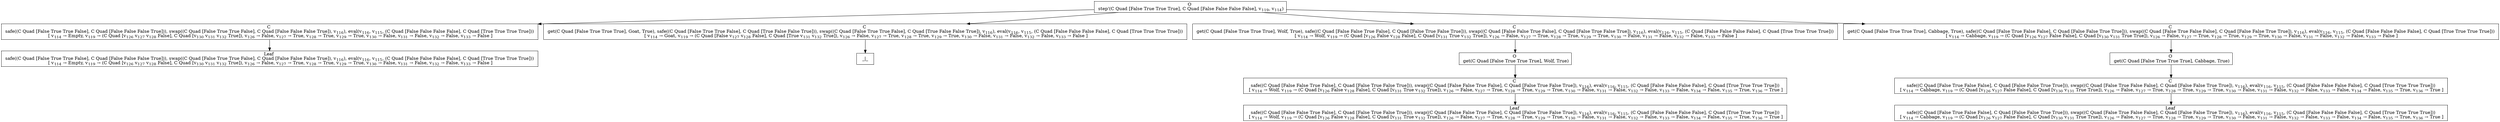 digraph {
    graph [rankdir=TB
          ,bgcolor=transparent];
    node [shape=box
         ,fillcolor=white
         ,style=filled];
    0 [label=<O <BR/> step'(C Quad [False True True True], C Quad [False False False False], v<SUB>119</SUB>, v<SUB>114</SUB>)>];
    1 [label=<C <BR/> safe((C Quad [False True True False], C Quad [False False False True])), swap((C Quad [False True True False], C Quad [False False False True]), v<SUB>116</SUB>), eval(v<SUB>116</SUB>, v<SUB>115</SUB>, (C Quad [False False False False], C Quad [True True True True])) <BR/>  [ v<SUB>114</SUB> &rarr; Empty, v<SUB>119</SUB> &rarr; (C Quad [v<SUB>126</SUB> v<SUB>127</SUB> v<SUB>128</SUB> False], C Quad [v<SUB>130</SUB> v<SUB>131</SUB> v<SUB>132</SUB> True]), v<SUB>126</SUB> &rarr; False, v<SUB>127</SUB> &rarr; True, v<SUB>128</SUB> &rarr; True, v<SUB>129</SUB> &rarr; True, v<SUB>130</SUB> &rarr; False, v<SUB>131</SUB> &rarr; False, v<SUB>132</SUB> &rarr; False, v<SUB>133</SUB> &rarr; False ] >];
    2 [label=<C <BR/> get(C Quad [False True True True], Goat, True), safe((C Quad [False True True False], C Quad [True False False True])), swap((C Quad [False True True False], C Quad [True False False True]), v<SUB>116</SUB>), eval(v<SUB>116</SUB>, v<SUB>115</SUB>, (C Quad [False False False False], C Quad [True True True True])) <BR/>  [ v<SUB>114</SUB> &rarr; Goat, v<SUB>119</SUB> &rarr; (C Quad [False v<SUB>127</SUB> v<SUB>128</SUB> False], C Quad [True v<SUB>131</SUB> v<SUB>132</SUB> True]), v<SUB>126</SUB> &rarr; False, v<SUB>127</SUB> &rarr; True, v<SUB>128</SUB> &rarr; True, v<SUB>129</SUB> &rarr; True, v<SUB>130</SUB> &rarr; False, v<SUB>131</SUB> &rarr; False, v<SUB>132</SUB> &rarr; False, v<SUB>133</SUB> &rarr; False ] >];
    3 [label=<C <BR/> get(C Quad [False True True True], Wolf, True), safe((C Quad [False False True False], C Quad [False True False True])), swap((C Quad [False False True False], C Quad [False True False True]), v<SUB>116</SUB>), eval(v<SUB>116</SUB>, v<SUB>115</SUB>, (C Quad [False False False False], C Quad [True True True True])) <BR/>  [ v<SUB>114</SUB> &rarr; Wolf, v<SUB>119</SUB> &rarr; (C Quad [v<SUB>126</SUB> False v<SUB>128</SUB> False], C Quad [v<SUB>131</SUB> True v<SUB>132</SUB> True]), v<SUB>126</SUB> &rarr; False, v<SUB>127</SUB> &rarr; True, v<SUB>128</SUB> &rarr; True, v<SUB>129</SUB> &rarr; True, v<SUB>130</SUB> &rarr; False, v<SUB>131</SUB> &rarr; False, v<SUB>132</SUB> &rarr; False, v<SUB>133</SUB> &rarr; False ] >];
    4 [label=<C <BR/> get(C Quad [False True True True], Cabbage, True), safe((C Quad [False True False False], C Quad [False False True True])), swap((C Quad [False True False False], C Quad [False False True True]), v<SUB>116</SUB>), eval(v<SUB>116</SUB>, v<SUB>115</SUB>, (C Quad [False False False False], C Quad [True True True True])) <BR/>  [ v<SUB>114</SUB> &rarr; Cabbage, v<SUB>119</SUB> &rarr; (C Quad [v<SUB>126</SUB> v<SUB>127</SUB> False False], C Quad [v<SUB>130</SUB> v<SUB>131</SUB> True True]), v<SUB>126</SUB> &rarr; False, v<SUB>127</SUB> &rarr; True, v<SUB>128</SUB> &rarr; True, v<SUB>129</SUB> &rarr; True, v<SUB>130</SUB> &rarr; False, v<SUB>131</SUB> &rarr; False, v<SUB>132</SUB> &rarr; False, v<SUB>133</SUB> &rarr; False ] >];
    5 [label=<Leaf <BR/> safe((C Quad [False True True False], C Quad [False False False True])), swap((C Quad [False True True False], C Quad [False False False True]), v<SUB>116</SUB>), eval(v<SUB>116</SUB>, v<SUB>115</SUB>, (C Quad [False False False False], C Quad [True True True True])) <BR/>  [ v<SUB>114</SUB> &rarr; Empty, v<SUB>119</SUB> &rarr; (C Quad [v<SUB>126</SUB> v<SUB>127</SUB> v<SUB>128</SUB> False], C Quad [v<SUB>130</SUB> v<SUB>131</SUB> v<SUB>132</SUB> True]), v<SUB>126</SUB> &rarr; False, v<SUB>127</SUB> &rarr; True, v<SUB>128</SUB> &rarr; True, v<SUB>129</SUB> &rarr; True, v<SUB>130</SUB> &rarr; False, v<SUB>131</SUB> &rarr; False, v<SUB>132</SUB> &rarr; False, v<SUB>133</SUB> &rarr; False ] >];
    6 [label=<_|_>];
    7 [label=<O <BR/> get(C Quad [False True True True], Wolf, True)>];
    8 [label=<C <BR/> safe((C Quad [False False True False], C Quad [False True False True])), swap((C Quad [False False True False], C Quad [False True False True]), v<SUB>116</SUB>), eval(v<SUB>116</SUB>, v<SUB>115</SUB>, (C Quad [False False False False], C Quad [True True True True])) <BR/>  [ v<SUB>114</SUB> &rarr; Wolf, v<SUB>119</SUB> &rarr; (C Quad [v<SUB>126</SUB> False v<SUB>128</SUB> False], C Quad [v<SUB>131</SUB> True v<SUB>132</SUB> True]), v<SUB>126</SUB> &rarr; False, v<SUB>127</SUB> &rarr; True, v<SUB>128</SUB> &rarr; True, v<SUB>129</SUB> &rarr; True, v<SUB>130</SUB> &rarr; False, v<SUB>131</SUB> &rarr; False, v<SUB>132</SUB> &rarr; False, v<SUB>133</SUB> &rarr; False, v<SUB>134</SUB> &rarr; False, v<SUB>135</SUB> &rarr; True, v<SUB>136</SUB> &rarr; True ] >];
    9 [label=<Leaf <BR/> safe((C Quad [False False True False], C Quad [False True False True])), swap((C Quad [False False True False], C Quad [False True False True]), v<SUB>116</SUB>), eval(v<SUB>116</SUB>, v<SUB>115</SUB>, (C Quad [False False False False], C Quad [True True True True])) <BR/>  [ v<SUB>114</SUB> &rarr; Wolf, v<SUB>119</SUB> &rarr; (C Quad [v<SUB>126</SUB> False v<SUB>128</SUB> False], C Quad [v<SUB>131</SUB> True v<SUB>132</SUB> True]), v<SUB>126</SUB> &rarr; False, v<SUB>127</SUB> &rarr; True, v<SUB>128</SUB> &rarr; True, v<SUB>129</SUB> &rarr; True, v<SUB>130</SUB> &rarr; False, v<SUB>131</SUB> &rarr; False, v<SUB>132</SUB> &rarr; False, v<SUB>133</SUB> &rarr; False, v<SUB>134</SUB> &rarr; False, v<SUB>135</SUB> &rarr; True, v<SUB>136</SUB> &rarr; True ] >];
    10 [label=<O <BR/> get(C Quad [False True True True], Cabbage, True)>];
    11 [label=<C <BR/> safe((C Quad [False True False False], C Quad [False False True True])), swap((C Quad [False True False False], C Quad [False False True True]), v<SUB>116</SUB>), eval(v<SUB>116</SUB>, v<SUB>115</SUB>, (C Quad [False False False False], C Quad [True True True True])) <BR/>  [ v<SUB>114</SUB> &rarr; Cabbage, v<SUB>119</SUB> &rarr; (C Quad [v<SUB>126</SUB> v<SUB>127</SUB> False False], C Quad [v<SUB>130</SUB> v<SUB>131</SUB> True True]), v<SUB>126</SUB> &rarr; False, v<SUB>127</SUB> &rarr; True, v<SUB>128</SUB> &rarr; True, v<SUB>129</SUB> &rarr; True, v<SUB>130</SUB> &rarr; False, v<SUB>131</SUB> &rarr; False, v<SUB>132</SUB> &rarr; False, v<SUB>133</SUB> &rarr; False, v<SUB>134</SUB> &rarr; False, v<SUB>135</SUB> &rarr; True, v<SUB>136</SUB> &rarr; True ] >];
    12 [label=<Leaf <BR/> safe((C Quad [False True False False], C Quad [False False True True])), swap((C Quad [False True False False], C Quad [False False True True]), v<SUB>116</SUB>), eval(v<SUB>116</SUB>, v<SUB>115</SUB>, (C Quad [False False False False], C Quad [True True True True])) <BR/>  [ v<SUB>114</SUB> &rarr; Cabbage, v<SUB>119</SUB> &rarr; (C Quad [v<SUB>126</SUB> v<SUB>127</SUB> False False], C Quad [v<SUB>130</SUB> v<SUB>131</SUB> True True]), v<SUB>126</SUB> &rarr; False, v<SUB>127</SUB> &rarr; True, v<SUB>128</SUB> &rarr; True, v<SUB>129</SUB> &rarr; True, v<SUB>130</SUB> &rarr; False, v<SUB>131</SUB> &rarr; False, v<SUB>132</SUB> &rarr; False, v<SUB>133</SUB> &rarr; False, v<SUB>134</SUB> &rarr; False, v<SUB>135</SUB> &rarr; True, v<SUB>136</SUB> &rarr; True ] >];
    0 -> 1 [label=""];
    0 -> 2 [label=""];
    0 -> 3 [label=""];
    0 -> 4 [label=""];
    1 -> 5 [label=""];
    2 -> 6 [label=""];
    3 -> 7 [label=""];
    4 -> 10 [label=""];
    7 -> 8 [label=""];
    8 -> 9 [label=""];
    10 -> 11 [label=""];
    11 -> 12 [label=""];
}